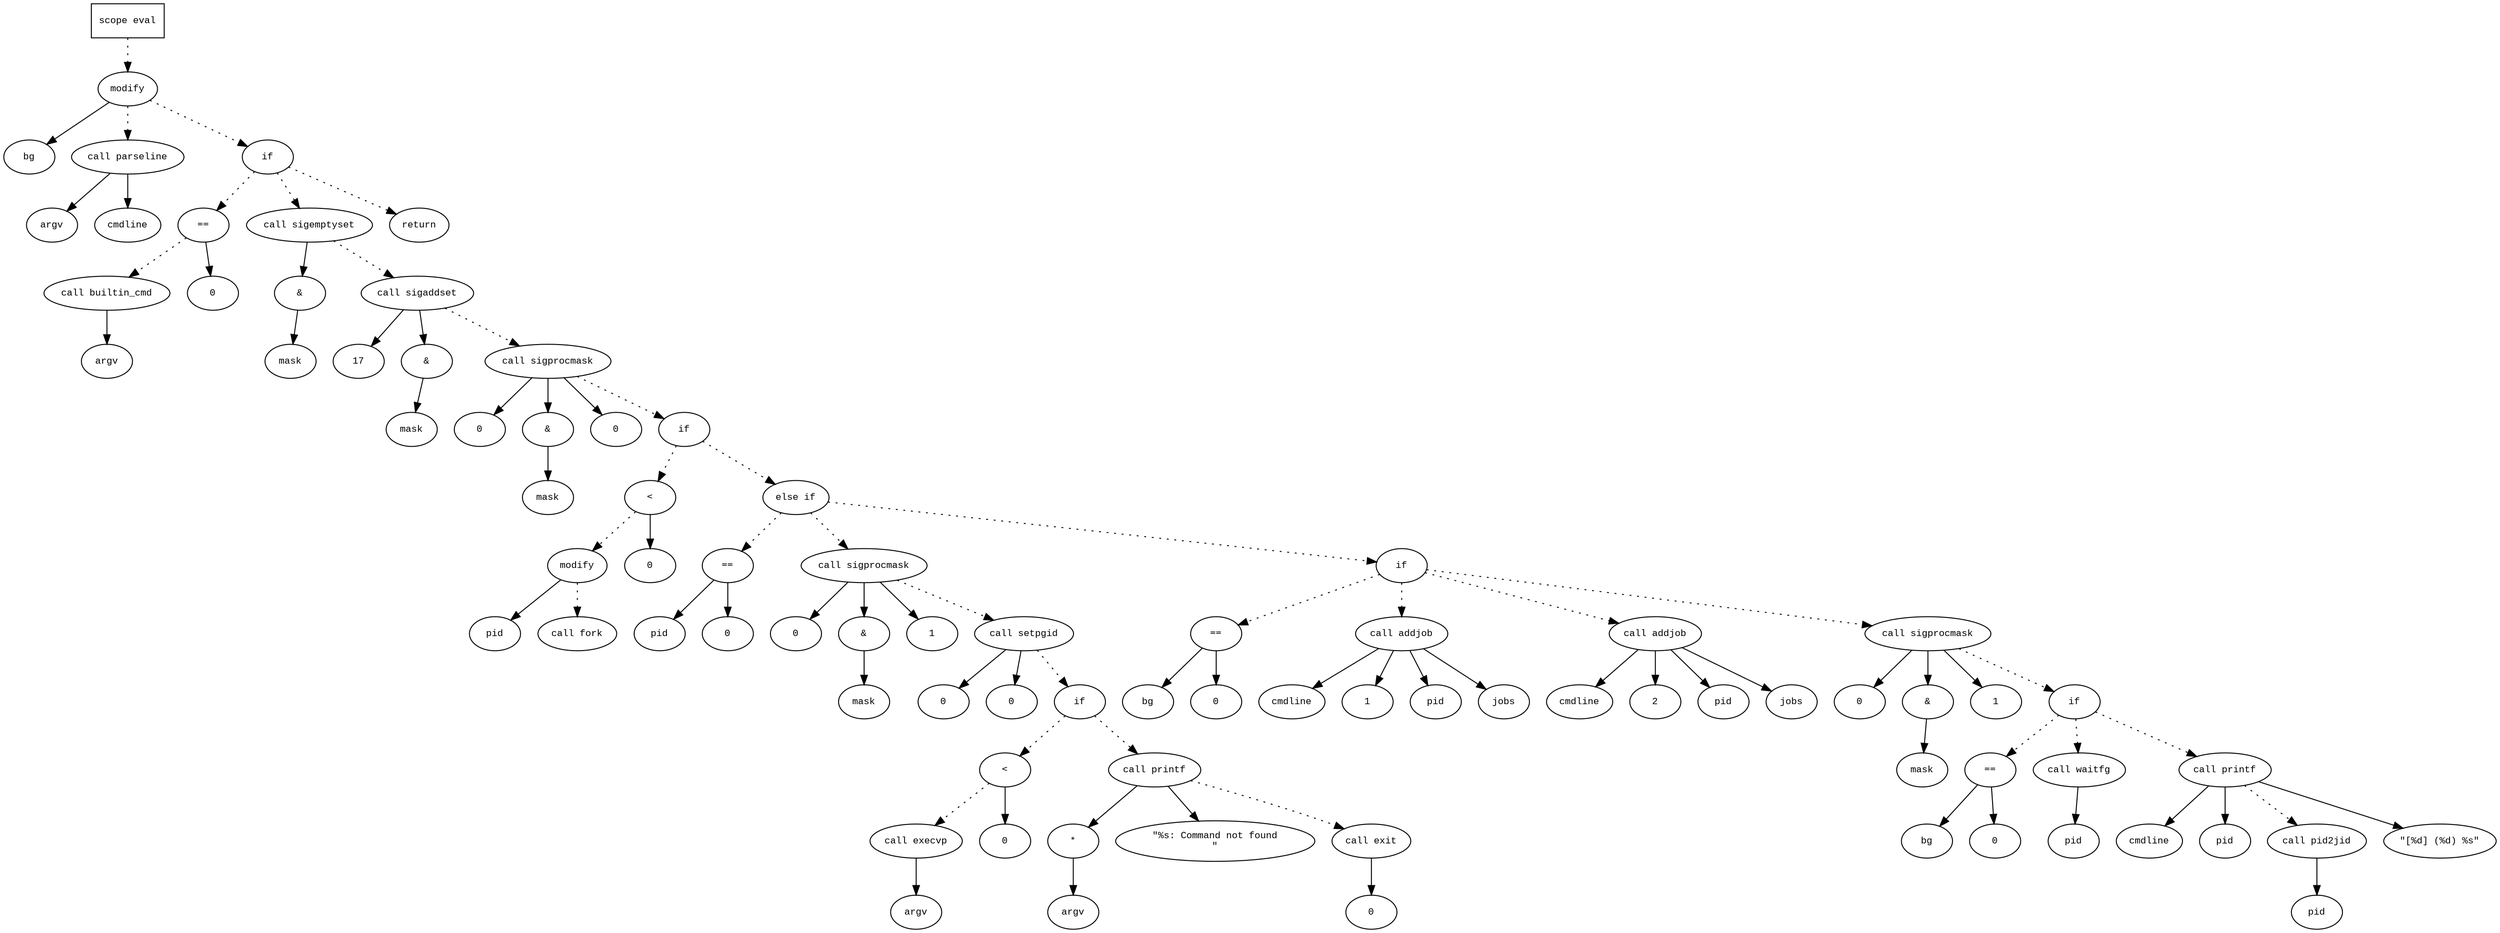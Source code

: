 digraph AST {
  graph [fontname="Times New Roman",fontsize=10];
  node  [fontname="Courier New",fontsize=10];
  edge  [fontname="Times New Roman",fontsize=10];

  node1 [label="scope eval",shape=box];
  node2 [label="modify",shape=ellipse];
  node3 [label="bg",shape=ellipse];
  node2 -> node3;
  node4 [label="call parseline",shape=ellipse];
  node5 [label="argv",shape=ellipse];
  node4 -> node5;
  node6 [label="cmdline",shape=ellipse];
  node4 -> node6;
  node2 -> node4 [style=dotted];
  node1 -> node2 [style=dotted];
  node7 [label="if",shape=ellipse];
  node2 -> node7 [style=dotted];
  node8 [label="==",shape=ellipse];
  node9 [label="call builtin_cmd",shape=ellipse];
  node10 [label="argv",shape=ellipse];
  node9 -> node10;
  node8 -> node9 [style=dotted];
  node11 [label="0",shape=ellipse];
  node8 -> node11;
  node7 -> node8 [style=dotted];
  node12 [label="call sigemptyset",shape=ellipse];
  node13 [label="&",shape=ellipse];
  node12 -> node13;
  node14 [label="mask",shape=ellipse];
  node13 -> node14;
  node7 -> node12 [style=dotted];
  node15 [label="call sigaddset",shape=ellipse];
  node16 [label="17",shape=ellipse];
  node15 -> node16;
  node17 [label="&",shape=ellipse];
  node15 -> node17;
  node18 [label="mask",shape=ellipse];
  node17 -> node18;
  node12 -> node15 [style=dotted];
  node19 [label="call sigprocmask",shape=ellipse];
  node20 [label="0",shape=ellipse];
  node19 -> node20;
  node21 [label="&",shape=ellipse];
  node19 -> node21;
  node22 [label="mask",shape=ellipse];
  node21 -> node22;
  node23 [label="0",shape=ellipse];
  node19 -> node23;
  node15 -> node19 [style=dotted];
  node24 [label="if",shape=ellipse];
  node19 -> node24 [style=dotted];
  node25 [label="<",shape=ellipse];
  node26 [label="modify",shape=ellipse];
  node27 [label="pid",shape=ellipse];
  node26 -> node27;
  node28 [label="call fork",shape=ellipse];
  node26 -> node28 [style=dotted];
  node25 -> node26 [style=dotted];
  node29 [label="0",shape=ellipse];
  node25 -> node29;
  node24 -> node25 [style=dotted];
  node30 [label="else if",shape=ellipse];
  node24 -> node30 [style=dotted];
  node31 [label="==",shape=ellipse];
  node32 [label="pid",shape=ellipse];
  node31 -> node32;
  node33 [label="0",shape=ellipse];
  node31 -> node33;
  node30 -> node31 [style=dotted];
  node34 [label="call sigprocmask",shape=ellipse];
  node35 [label="0",shape=ellipse];
  node34 -> node35;
  node36 [label="&",shape=ellipse];
  node34 -> node36;
  node37 [label="mask",shape=ellipse];
  node36 -> node37;
  node38 [label="1",shape=ellipse];
  node34 -> node38;
  node30 -> node34 [style=dotted];
  node39 [label="call setpgid",shape=ellipse];
  node40 [label="0",shape=ellipse];
  node39 -> node40;
  node41 [label="0",shape=ellipse];
  node39 -> node41;
  node34 -> node39 [style=dotted];
  node42 [label="if",shape=ellipse];
  node39 -> node42 [style=dotted];
  node43 [label="<",shape=ellipse];
  node44 [label="call execvp",shape=ellipse];
  node45 [label="argv",shape=ellipse];
  node44 -> node45;
  node43 -> node44 [style=dotted];
  node46 [label="0",shape=ellipse];
  node43 -> node46;
  node42 -> node43 [style=dotted];
  node47 [label="call printf",shape=ellipse];
  node48 [label="*",shape=ellipse];
  node49 [label="argv",shape=ellipse];
  node48 -> node49;
  node47 -> node48;
  node50 [label="\"%s: Command not found
\"",shape=ellipse];
  node47 -> node50;
  node42 -> node47 [style=dotted];
  node51 [label="call exit",shape=ellipse];
  node52 [label="0",shape=ellipse];
  node51 -> node52;
  node47 -> node51 [style=dotted];
  node53 [label="if",shape=ellipse];
  node30 -> node53 [style=dotted];
  node54 [label="==",shape=ellipse];
  node55 [label="bg",shape=ellipse];
  node54 -> node55;
  node56 [label="0",shape=ellipse];
  node54 -> node56;
  node53 -> node54 [style=dotted];
  node57 [label="call addjob",shape=ellipse];
  node58 [label="cmdline",shape=ellipse];
  node57 -> node58;
  node59 [label="1",shape=ellipse];
  node57 -> node59;
  node60 [label="pid",shape=ellipse];
  node57 -> node60;
  node61 [label="jobs",shape=ellipse];
  node57 -> node61;
  node53 -> node57 [style=dotted];
  node62 [label="call addjob",shape=ellipse];
  node63 [label="cmdline",shape=ellipse];
  node62 -> node63;
  node64 [label="2",shape=ellipse];
  node62 -> node64;
  node65 [label="pid",shape=ellipse];
  node62 -> node65;
  node66 [label="jobs",shape=ellipse];
  node62 -> node66;
  node53 -> node62 [style=dotted];
  node67 [label="call sigprocmask",shape=ellipse];
  node68 [label="0",shape=ellipse];
  node67 -> node68;
  node69 [label="&",shape=ellipse];
  node67 -> node69;
  node70 [label="mask",shape=ellipse];
  node69 -> node70;
  node71 [label="1",shape=ellipse];
  node67 -> node71;
  node53 -> node67 [style=dotted];
  node72 [label="if",shape=ellipse];
  node67 -> node72 [style=dotted];
  node73 [label="==",shape=ellipse];
  node74 [label="bg",shape=ellipse];
  node73 -> node74;
  node75 [label="0",shape=ellipse];
  node73 -> node75;
  node72 -> node73 [style=dotted];
  node76 [label="call waitfg",shape=ellipse];
  node77 [label="pid",shape=ellipse];
  node76 -> node77;
  node72 -> node76 [style=dotted];
  node78 [label="call printf",shape=ellipse];
  node79 [label="cmdline",shape=ellipse];
  node78 -> node79;
  node80 [label="pid",shape=ellipse];
  node78 -> node80;
  node81 [label="call pid2jid",shape=ellipse];
  node82 [label="pid",shape=ellipse];
  node81 -> node82;
  node78 -> node81 [style=dotted];
  node83 [label="\"[%d] (%d) %s\"",shape=ellipse];
  node78 -> node83;
  node72 -> node78 [style=dotted];
  node84 [label="return",shape=ellipse];
  node7 -> node84 [style=dotted];
} 